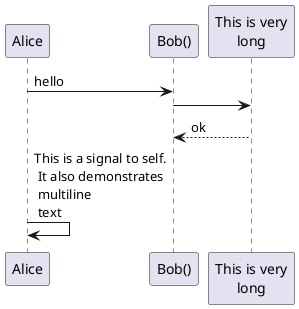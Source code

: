 @startuml
/'在参与者中使用非字母符号
你可以使用引号定义参与者，还可以用关键字 as 给参与者定义别名'/
Alice -> "Bob()": hello
"Bob()" -> "This is very\nlong" as Long
'You can also declare: "Bob()" -> Long as "This is very\nlong"
Long --> "Bob()": ok

/'给自己发消息
参与者可以给自己发信息，消息文字可以用\n来换行'/
Alice -> Alice: This is a signal to self.\n It also demonstrates \n multiline \n text
@enduml